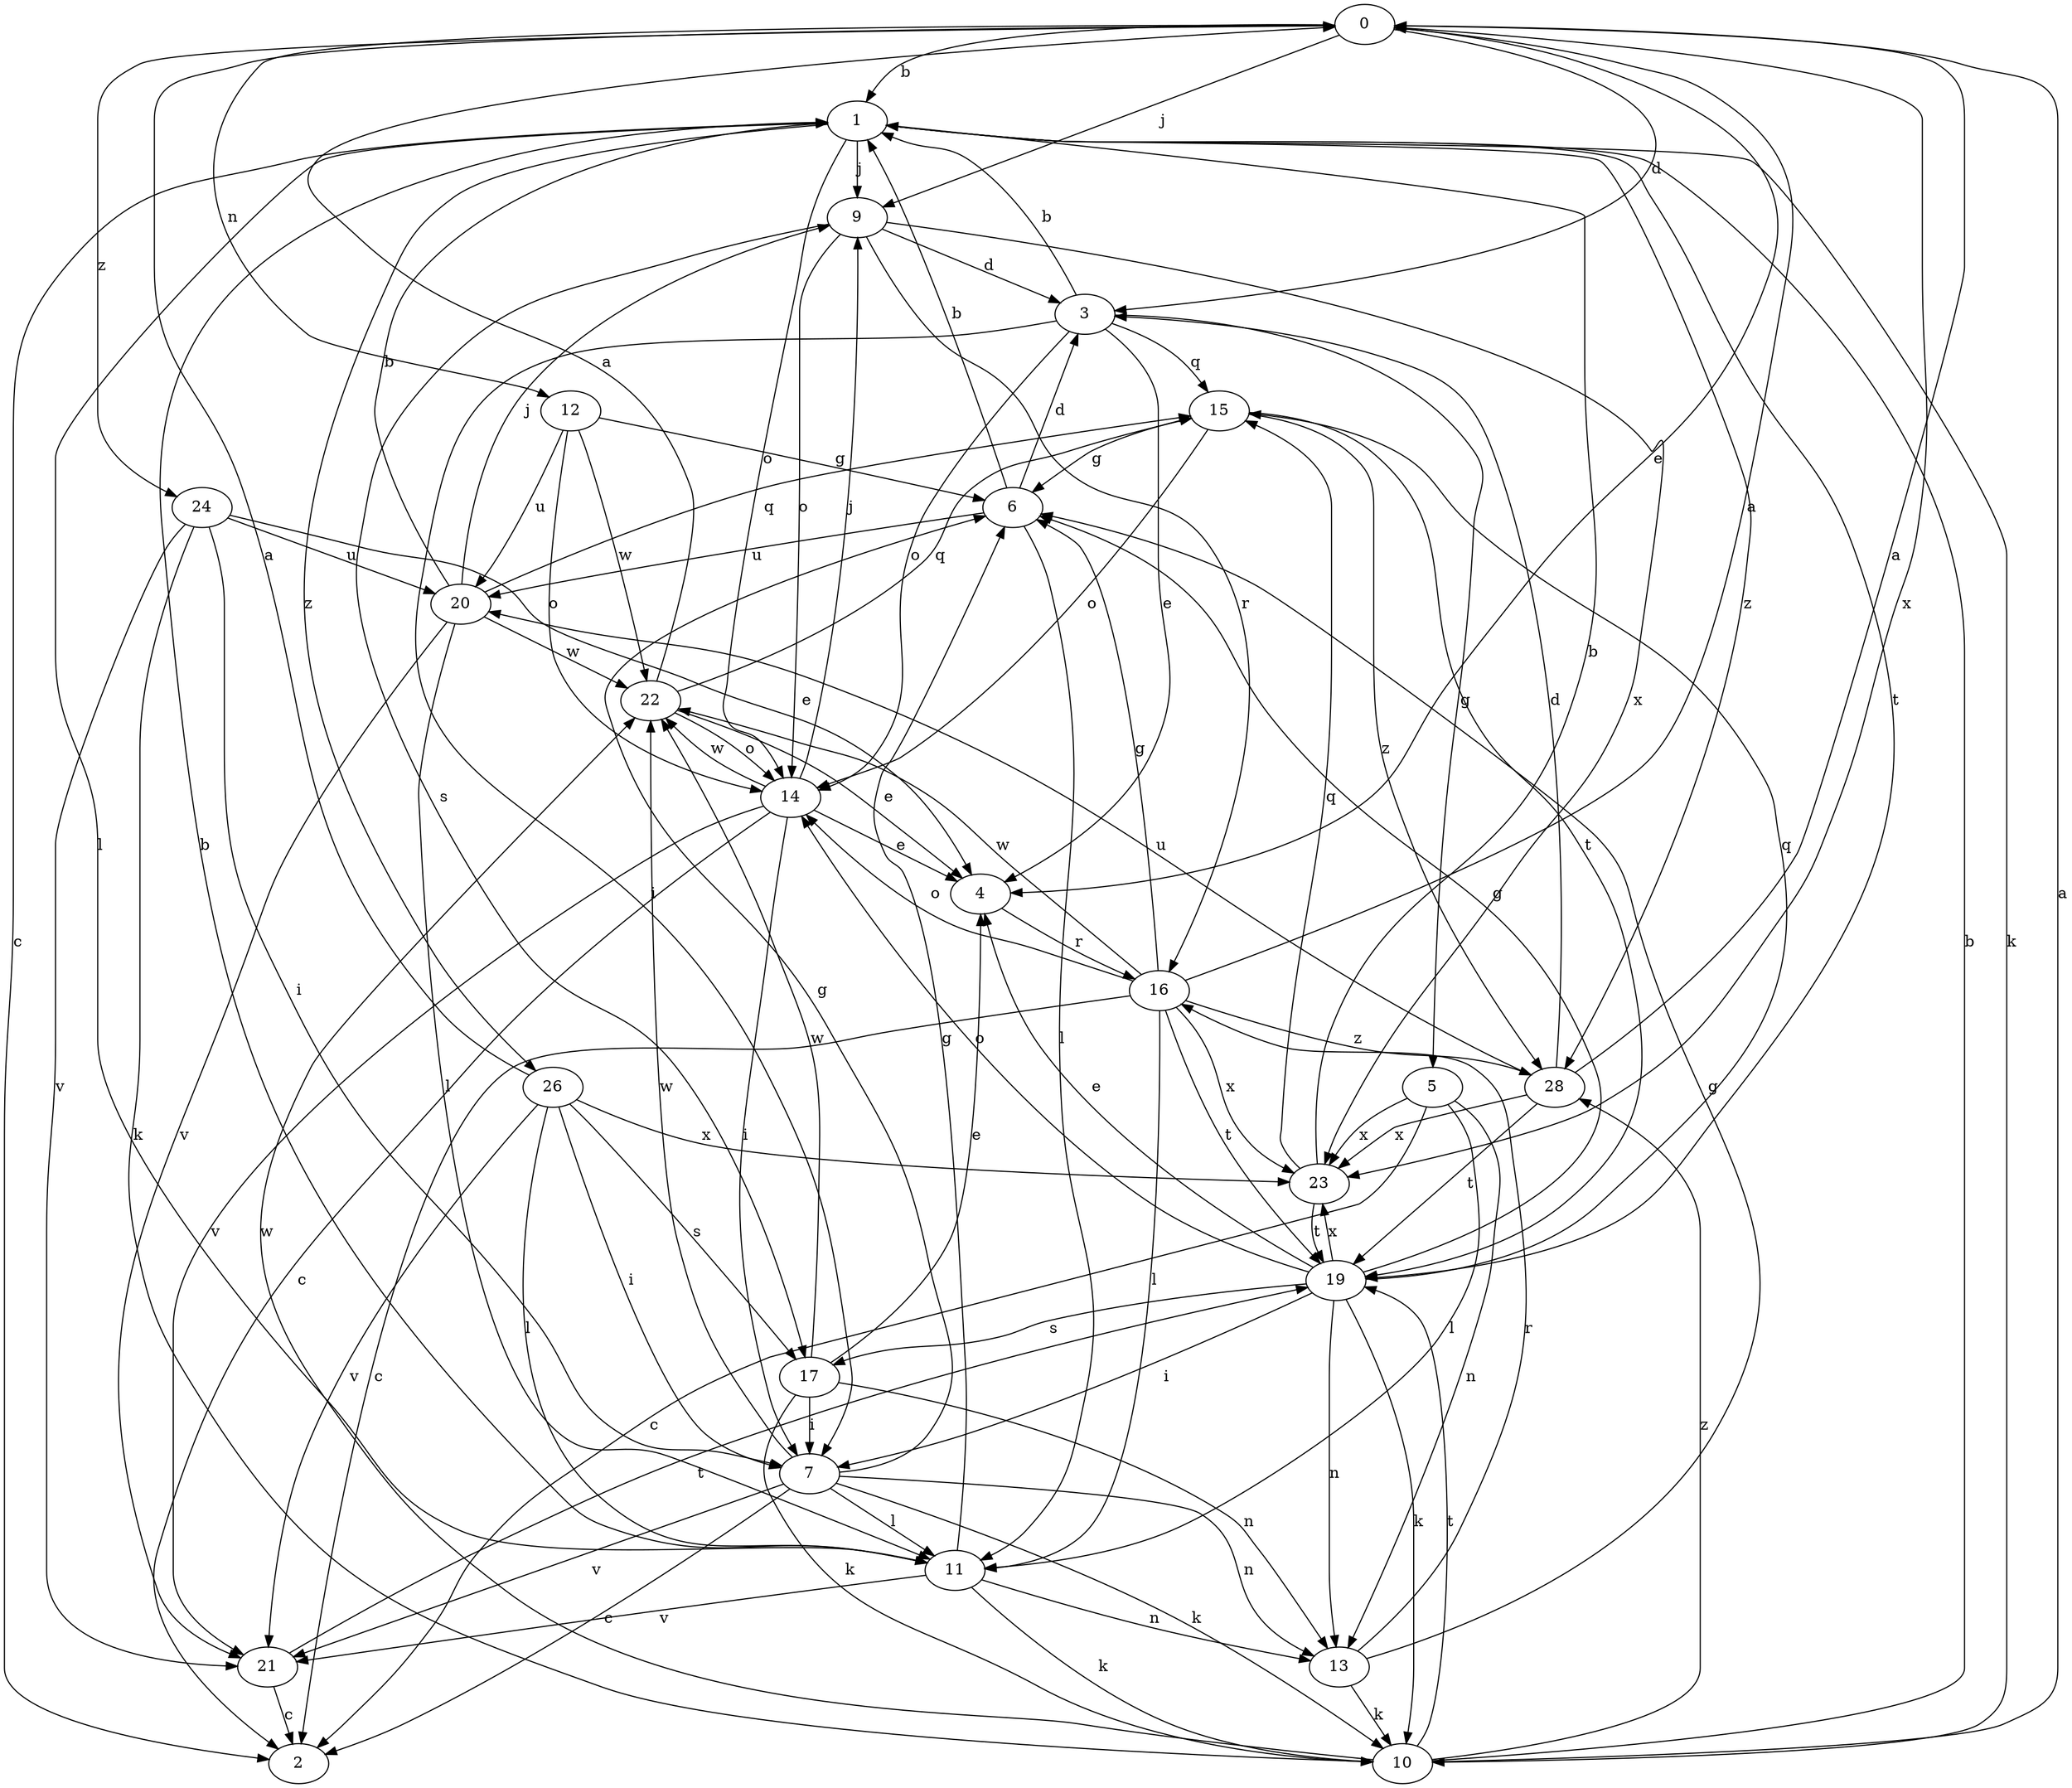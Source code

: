 strict digraph  {
0;
1;
2;
3;
4;
5;
6;
7;
9;
10;
11;
12;
13;
14;
15;
16;
17;
19;
20;
21;
22;
23;
24;
26;
28;
0 -> 1  [label=b];
0 -> 3  [label=d];
0 -> 4  [label=e];
0 -> 9  [label=j];
0 -> 12  [label=n];
0 -> 23  [label=x];
0 -> 24  [label=z];
1 -> 2  [label=c];
1 -> 9  [label=j];
1 -> 10  [label=k];
1 -> 11  [label=l];
1 -> 14  [label=o];
1 -> 19  [label=t];
1 -> 26  [label=z];
1 -> 28  [label=z];
3 -> 1  [label=b];
3 -> 4  [label=e];
3 -> 5  [label=g];
3 -> 7  [label=i];
3 -> 14  [label=o];
3 -> 15  [label=q];
4 -> 16  [label=r];
5 -> 2  [label=c];
5 -> 11  [label=l];
5 -> 13  [label=n];
5 -> 23  [label=x];
6 -> 1  [label=b];
6 -> 3  [label=d];
6 -> 11  [label=l];
6 -> 20  [label=u];
7 -> 2  [label=c];
7 -> 6  [label=g];
7 -> 10  [label=k];
7 -> 11  [label=l];
7 -> 13  [label=n];
7 -> 21  [label=v];
7 -> 22  [label=w];
9 -> 3  [label=d];
9 -> 14  [label=o];
9 -> 16  [label=r];
9 -> 17  [label=s];
9 -> 23  [label=x];
10 -> 0  [label=a];
10 -> 1  [label=b];
10 -> 19  [label=t];
10 -> 22  [label=w];
10 -> 28  [label=z];
11 -> 1  [label=b];
11 -> 6  [label=g];
11 -> 10  [label=k];
11 -> 13  [label=n];
11 -> 21  [label=v];
12 -> 6  [label=g];
12 -> 14  [label=o];
12 -> 20  [label=u];
12 -> 22  [label=w];
13 -> 6  [label=g];
13 -> 10  [label=k];
13 -> 16  [label=r];
14 -> 2  [label=c];
14 -> 4  [label=e];
14 -> 7  [label=i];
14 -> 9  [label=j];
14 -> 21  [label=v];
14 -> 22  [label=w];
15 -> 6  [label=g];
15 -> 14  [label=o];
15 -> 19  [label=t];
15 -> 28  [label=z];
16 -> 0  [label=a];
16 -> 2  [label=c];
16 -> 6  [label=g];
16 -> 11  [label=l];
16 -> 14  [label=o];
16 -> 19  [label=t];
16 -> 22  [label=w];
16 -> 23  [label=x];
16 -> 28  [label=z];
17 -> 4  [label=e];
17 -> 7  [label=i];
17 -> 10  [label=k];
17 -> 13  [label=n];
17 -> 22  [label=w];
19 -> 4  [label=e];
19 -> 6  [label=g];
19 -> 7  [label=i];
19 -> 10  [label=k];
19 -> 13  [label=n];
19 -> 14  [label=o];
19 -> 15  [label=q];
19 -> 17  [label=s];
19 -> 23  [label=x];
20 -> 1  [label=b];
20 -> 9  [label=j];
20 -> 11  [label=l];
20 -> 15  [label=q];
20 -> 21  [label=v];
20 -> 22  [label=w];
21 -> 2  [label=c];
21 -> 19  [label=t];
22 -> 0  [label=a];
22 -> 4  [label=e];
22 -> 14  [label=o];
22 -> 15  [label=q];
23 -> 1  [label=b];
23 -> 15  [label=q];
23 -> 19  [label=t];
24 -> 4  [label=e];
24 -> 7  [label=i];
24 -> 10  [label=k];
24 -> 20  [label=u];
24 -> 21  [label=v];
26 -> 0  [label=a];
26 -> 7  [label=i];
26 -> 11  [label=l];
26 -> 17  [label=s];
26 -> 21  [label=v];
26 -> 23  [label=x];
28 -> 0  [label=a];
28 -> 3  [label=d];
28 -> 19  [label=t];
28 -> 20  [label=u];
28 -> 23  [label=x];
}
